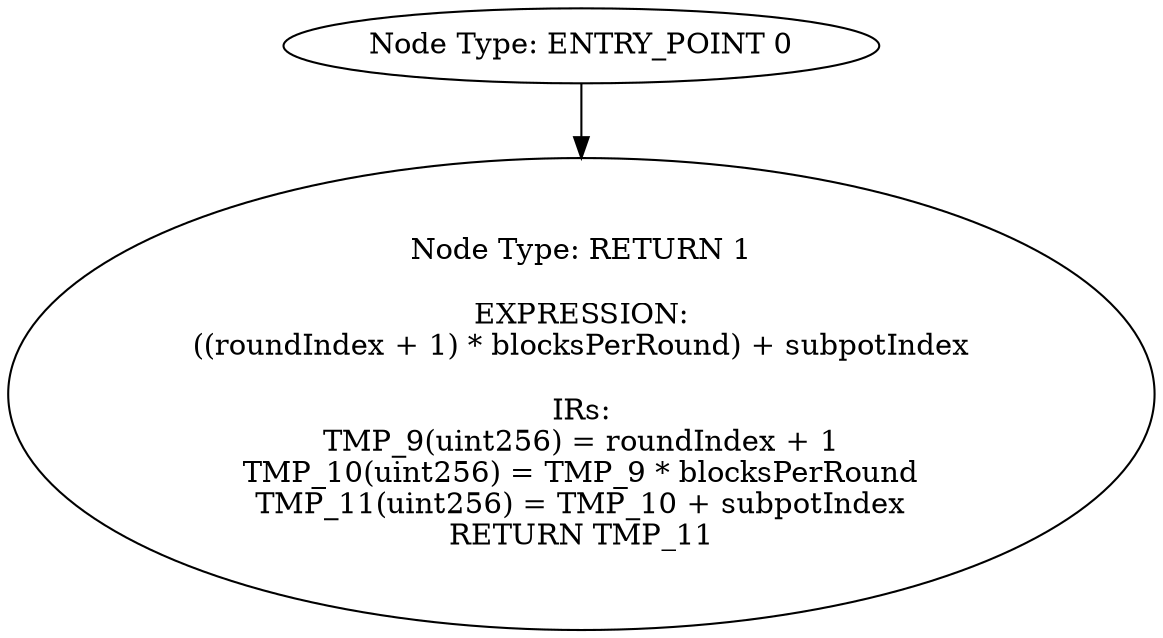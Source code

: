 digraph{
0[label="Node Type: ENTRY_POINT 0
"];
0->1;
1[label="Node Type: RETURN 1

EXPRESSION:
((roundIndex + 1) * blocksPerRound) + subpotIndex

IRs:
TMP_9(uint256) = roundIndex + 1
TMP_10(uint256) = TMP_9 * blocksPerRound
TMP_11(uint256) = TMP_10 + subpotIndex
RETURN TMP_11"];
}

